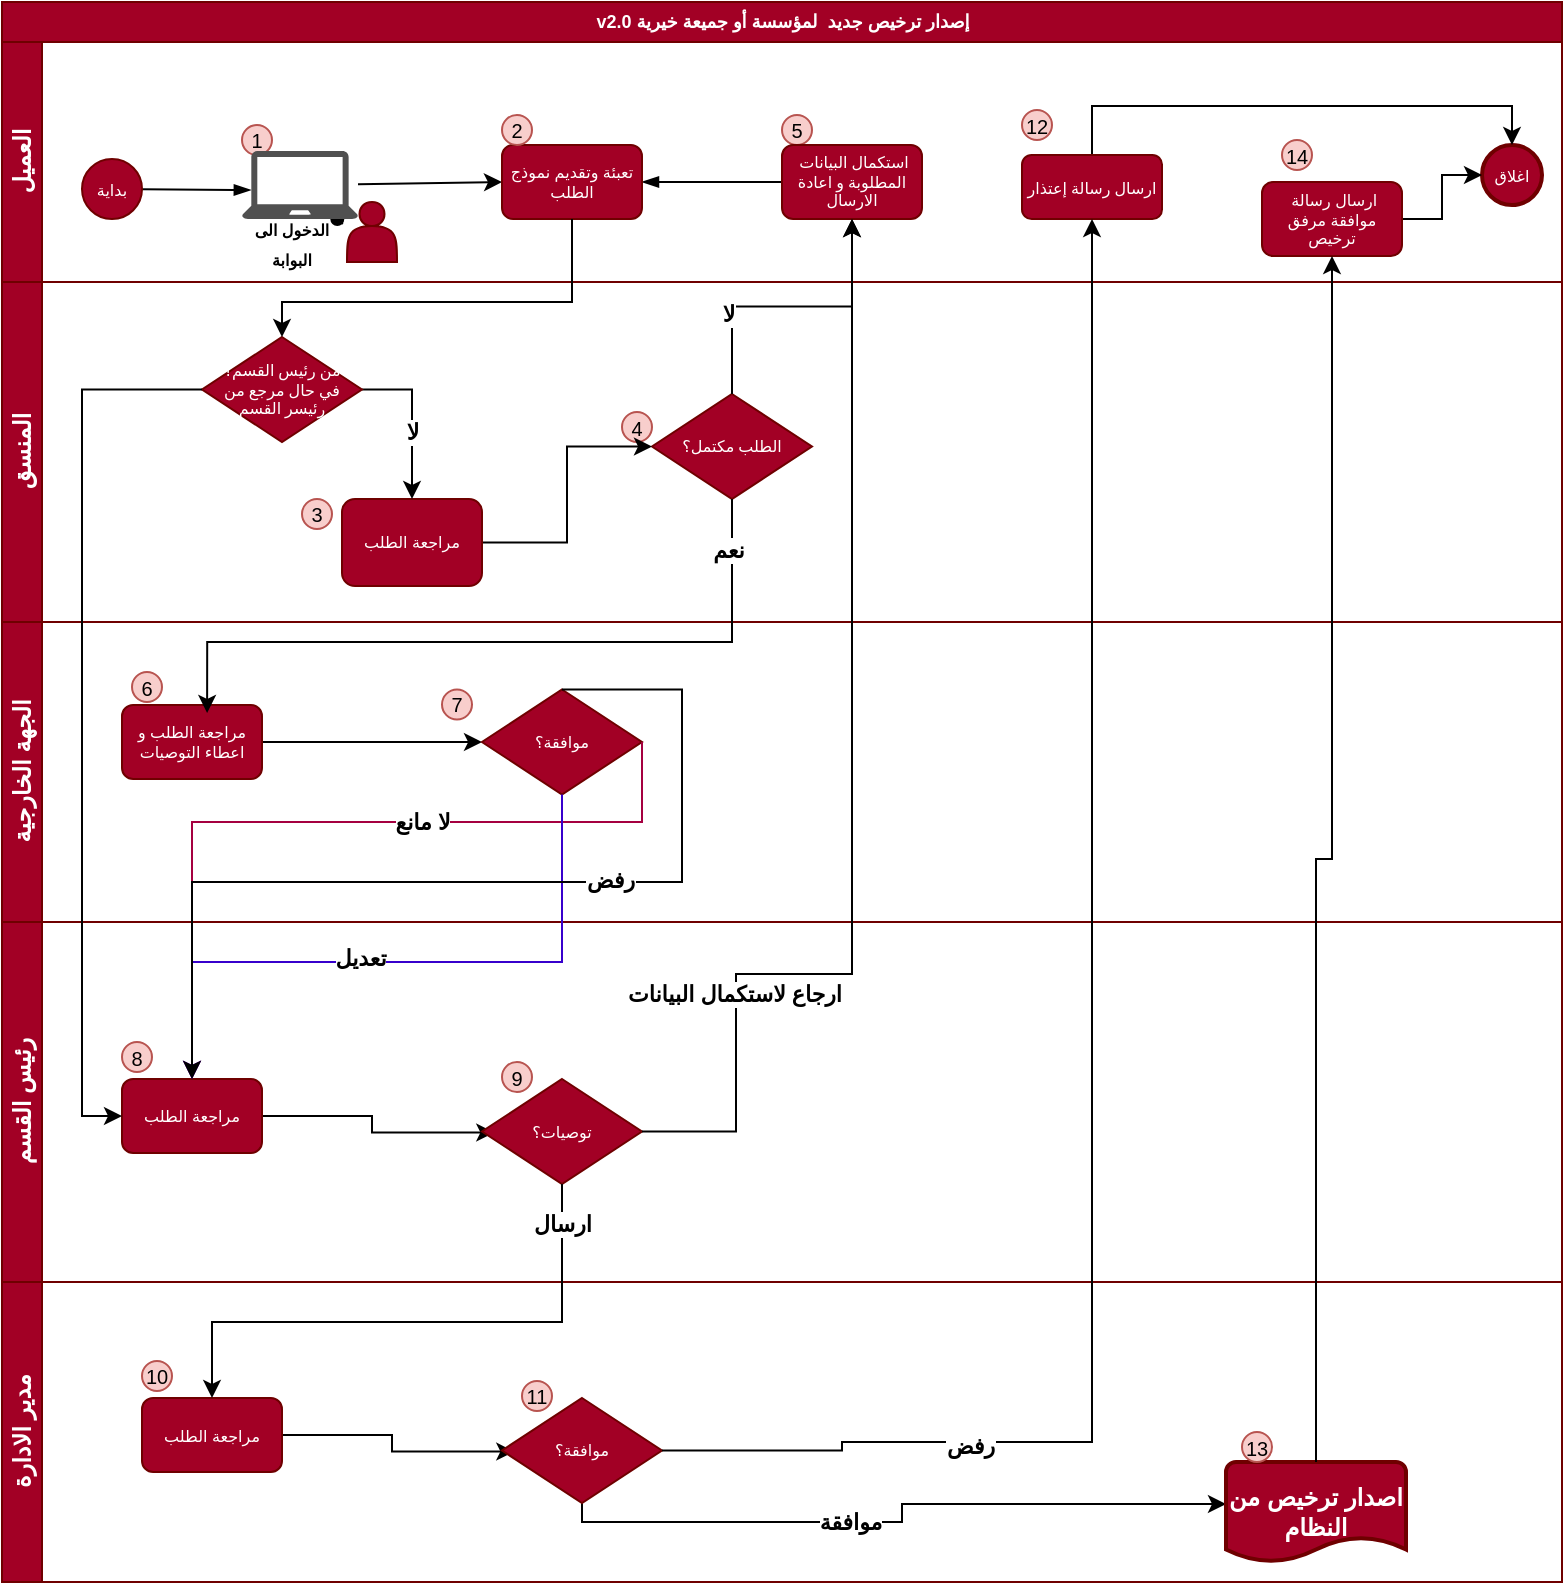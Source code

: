 <mxfile version="13.9.1" type="device"><diagram id="c7488fd3-1785-93aa-aadb-54a6760d102a" name="Page-1"><mxGraphModel dx="849" dy="380" grid="1" gridSize="10" guides="1" tooltips="1" connect="1" arrows="1" fold="1" page="1" pageScale="1" pageWidth="1654" pageHeight="1169" background="#ffffff" math="0" shadow="0"><root><mxCell id="0"/><mxCell id="1" parent="0"/><mxCell id="2b4e8129b02d487f-1" value="&lt;span lang=&quot;AR-SA&quot; dir=&quot;RTL&quot; style=&quot;line-height: 107% ; font-family: &amp;#34;dubai&amp;#34; , sans-serif&quot;&gt;&lt;font style=&quot;font-size: 9px&quot;&gt;إصدار ترخيص جديد&amp;nbsp; لمؤسسة أو جميعة خيرية v2.0&lt;/font&gt;&lt;/span&gt;" style="swimlane;html=1;childLayout=stackLayout;horizontal=1;startSize=20;horizontalStack=0;rounded=0;shadow=0;labelBackgroundColor=none;strokeWidth=1;fontFamily=Verdana;fontSize=8;align=center;fillColor=#a20025;strokeColor=#6F0000;fontColor=#ffffff;" parent="1" vertex="1"><mxGeometry x="170" y="80" width="780" height="790" as="geometry"><mxRectangle x="170" y="80" width="280" height="20" as="alternateBounds"/></mxGeometry></mxCell><mxCell id="2b4e8129b02d487f-2" value="العميل" style="swimlane;html=1;startSize=20;horizontal=0;fillColor=#a20025;strokeColor=#6F0000;fontColor=#ffffff;" parent="2b4e8129b02d487f-1" vertex="1"><mxGeometry y="20" width="780" height="120" as="geometry"/></mxCell><mxCell id="KPhhI4xXO0q0EvICIsSK-14" style="edgeStyle=none;rounded=0;jumpStyle=none;orthogonalLoop=1;jettySize=auto;html=1;entryX=1;entryY=0.5;entryDx=0;entryDy=0;endArrow=blockThin;endFill=1;" parent="2b4e8129b02d487f-2" source="2b4e8129b02d487f-9" target="2b4e8129b02d487f-7" edge="1"><mxGeometry relative="1" as="geometry"/></mxCell><mxCell id="KPhhI4xXO0q0EvICIsSK-11" style="edgeStyle=none;rounded=0;jumpStyle=none;orthogonalLoop=1;jettySize=auto;html=1;entryX=0;entryY=0.5;entryDx=0;entryDy=0;endArrow=classic;endFill=1;" parent="2b4e8129b02d487f-2" source="KPhhI4xXO0q0EvICIsSK-3" target="2b4e8129b02d487f-7" edge="1"><mxGeometry relative="1" as="geometry"/></mxCell><mxCell id="KPhhI4xXO0q0EvICIsSK-13" style="edgeStyle=none;rounded=0;jumpStyle=none;orthogonalLoop=1;jettySize=auto;html=1;entryX=0.076;entryY=0.575;entryDx=0;entryDy=0;entryPerimeter=0;endArrow=blockThin;endFill=1;" parent="2b4e8129b02d487f-2" source="2b4e8129b02d487f-5" target="KPhhI4xXO0q0EvICIsSK-3" edge="1"><mxGeometry relative="1" as="geometry"/></mxCell><mxCell id="KPhhI4xXO0q0EvICIsSK-5" style="rounded=0;orthogonalLoop=1;jettySize=auto;html=1;jumpStyle=none;endArrow=oval;endFill=1;" parent="2b4e8129b02d487f-2" target="KPhhI4xXO0q0EvICIsSK-3" edge="1"><mxGeometry relative="1" as="geometry"><mxPoint x="170.397" y="91" as="sourcePoint"/></mxGeometry></mxCell><mxCell id="2vPmhwO70LCvBUlOEUrR-253" value="&lt;font style=&quot;font-size: 10px&quot;&gt;14&lt;/font&gt;" style="ellipse;whiteSpace=wrap;html=1;aspect=fixed;fillColor=#f8cecc;strokeColor=#b85450;" parent="2b4e8129b02d487f-2" vertex="1"><mxGeometry x="640" y="49" width="15" height="15" as="geometry"/></mxCell><mxCell id="KPhhI4xXO0q0EvICIsSK-12" value="&lt;font style=&quot;font-size: 10px&quot;&gt;5&lt;/font&gt;" style="ellipse;whiteSpace=wrap;html=1;aspect=fixed;fillColor=#f8cecc;strokeColor=#b85450;" parent="2b4e8129b02d487f-2" vertex="1"><mxGeometry x="390" y="36.5" width="15" height="15" as="geometry"/></mxCell><mxCell id="2b4e8129b02d487f-11" value="اغلاق" style="ellipse;whiteSpace=wrap;html=1;rounded=0;shadow=0;labelBackgroundColor=none;strokeWidth=2;fontFamily=Verdana;fontSize=8;align=center;fillColor=#a20025;strokeColor=#6F0000;fontColor=#ffffff;" parent="2b4e8129b02d487f-2" vertex="1"><mxGeometry x="740" y="51.5" width="30" height="30" as="geometry"/></mxCell><mxCell id="2b4e8129b02d487f-9" value="استكمال البيانات&amp;nbsp; المطلوبة و اعادة الارسال" style="rounded=1;whiteSpace=wrap;html=1;shadow=0;labelBackgroundColor=none;strokeWidth=1;fontFamily=Verdana;fontSize=8;align=center;fillColor=#a20025;strokeColor=#6F0000;fontColor=#ffffff;" parent="2b4e8129b02d487f-2" vertex="1"><mxGeometry x="390" y="51.5" width="70" height="37" as="geometry"/></mxCell><mxCell id="9qjWYKIaZQUtVUHGMUiL-29" style="edgeStyle=orthogonalEdgeStyle;rounded=0;orthogonalLoop=1;jettySize=auto;html=1;" parent="2b4e8129b02d487f-2" source="2vPmhwO70LCvBUlOEUrR-237" target="2b4e8129b02d487f-11" edge="1"><mxGeometry relative="1" as="geometry"/></mxCell><mxCell id="2vPmhwO70LCvBUlOEUrR-237" value="&lt;font face=&quot;dubai, sans-serif&quot;&gt;&amp;nbsp;ارسال رسالة موافقة مرفق ترخيص&lt;/font&gt;" style="rounded=1;whiteSpace=wrap;html=1;shadow=0;labelBackgroundColor=none;strokeWidth=1;fontFamily=Verdana;fontSize=8;align=center;fillColor=#a20025;strokeColor=#6F0000;fontColor=#ffffff;" parent="2b4e8129b02d487f-2" vertex="1"><mxGeometry x="630" y="70" width="70" height="37" as="geometry"/></mxCell><mxCell id="2b4e8129b02d487f-5" value="بداية" style="ellipse;whiteSpace=wrap;html=1;rounded=0;shadow=0;labelBackgroundColor=none;strokeWidth=1;fontFamily=Verdana;fontSize=8;align=center;fillColor=#a20025;strokeColor=#6F0000;fontColor=#ffffff;" parent="2b4e8129b02d487f-2" vertex="1"><mxGeometry x="40" y="58.5" width="30" height="30" as="geometry"/></mxCell><mxCell id="KPhhI4xXO0q0EvICIsSK-7" value="&lt;font style=&quot;font-size: 10px&quot;&gt;1&lt;/font&gt;" style="ellipse;whiteSpace=wrap;html=1;aspect=fixed;fillColor=#f8cecc;strokeColor=#b85450;" parent="2b4e8129b02d487f-2" vertex="1"><mxGeometry x="120" y="41.5" width="15" height="15" as="geometry"/></mxCell><mxCell id="KPhhI4xXO0q0EvICIsSK-3" value="" style="pointerEvents=1;shadow=0;dashed=0;html=1;strokeColor=none;fillColor=#505050;labelPosition=center;verticalLabelPosition=bottom;verticalAlign=top;outlineConnect=0;align=center;shape=mxgraph.office.devices.laptop;" parent="2b4e8129b02d487f-2" vertex="1"><mxGeometry x="120" y="54.5" width="58" height="34" as="geometry"/></mxCell><mxCell id="2b4e8129b02d487f-7" value="&lt;font face=&quot;dubai, sans-serif&quot;&gt;تعبئة وتقديم نموذج الطلب&lt;/font&gt;" style="rounded=1;whiteSpace=wrap;html=1;shadow=0;labelBackgroundColor=none;strokeWidth=1;fontFamily=Verdana;fontSize=8;align=center;fillColor=#a20025;strokeColor=#6F0000;fontColor=#ffffff;" parent="2b4e8129b02d487f-2" vertex="1"><mxGeometry x="250" y="51.5" width="70" height="37" as="geometry"/></mxCell><mxCell id="KPhhI4xXO0q0EvICIsSK-10" value="&lt;font style=&quot;font-size: 10px&quot;&gt;2&lt;/font&gt;" style="ellipse;whiteSpace=wrap;html=1;aspect=fixed;fillColor=#f8cecc;strokeColor=#b85450;" parent="2b4e8129b02d487f-2" vertex="1"><mxGeometry x="250" y="36.5" width="15" height="15" as="geometry"/></mxCell><mxCell id="2vPmhwO70LCvBUlOEUrR-254" value="&lt;font style=&quot;font-size: 10px&quot;&gt;12&lt;/font&gt;" style="ellipse;whiteSpace=wrap;html=1;aspect=fixed;fillColor=#f8cecc;strokeColor=#b85450;" parent="2b4e8129b02d487f-2" vertex="1"><mxGeometry x="510" y="34" width="15" height="15" as="geometry"/></mxCell><mxCell id="9qjWYKIaZQUtVUHGMUiL-28" style="edgeStyle=orthogonalEdgeStyle;rounded=0;orthogonalLoop=1;jettySize=auto;html=1;entryX=0.5;entryY=0;entryDx=0;entryDy=0;" parent="2b4e8129b02d487f-2" source="2vPmhwO70LCvBUlOEUrR-251" target="2b4e8129b02d487f-11" edge="1"><mxGeometry relative="1" as="geometry"><Array as="points"><mxPoint x="545" y="32"/><mxPoint x="755" y="32"/></Array></mxGeometry></mxCell><mxCell id="2vPmhwO70LCvBUlOEUrR-251" value="ارسال رسالة إعتذار" style="whiteSpace=wrap;html=1;rounded=1;shadow=0;fontFamily=Verdana;fontSize=8;fontColor=#ffffff;strokeColor=#6F0000;strokeWidth=1;fillColor=#a20025;" parent="2b4e8129b02d487f-2" vertex="1"><mxGeometry x="510" y="56.5" width="70" height="32" as="geometry"/></mxCell><mxCell id="2vPmhwO70LCvBUlOEUrR-1" value="" style="shape=actor;whiteSpace=wrap;html=1;fillColor=#a20025;strokeColor=#6F0000;fontColor=#ffffff;" parent="2b4e8129b02d487f-2" vertex="1"><mxGeometry x="172.5" y="80" width="25" height="30" as="geometry"/></mxCell><mxCell id="KPhhI4xXO0q0EvICIsSK-6" value="&lt;font style=&quot;font-size: 8px&quot;&gt;&lt;b&gt;الدخول الى البوابة&lt;/b&gt;&lt;/font&gt;" style="text;html=1;strokeColor=none;fillColor=none;align=center;verticalAlign=middle;whiteSpace=wrap;rounded=0;" parent="2b4e8129b02d487f-2" vertex="1"><mxGeometry x="120" y="90" width="50" height="20" as="geometry"/></mxCell><mxCell id="2b4e8129b02d487f-3" value="المنسق" style="swimlane;html=1;startSize=20;horizontal=0;fillColor=#a20025;strokeColor=#6F0000;fontColor=#ffffff;" parent="2b4e8129b02d487f-1" vertex="1"><mxGeometry y="140" width="780" height="170" as="geometry"><mxRectangle y="140" width="760" height="20" as="alternateBounds"/></mxGeometry></mxCell><mxCell id="2vPmhwO70LCvBUlOEUrR-104" value="&lt;font style=&quot;font-size: 10px&quot;&gt;4&lt;/font&gt;" style="ellipse;whiteSpace=wrap;html=1;aspect=fixed;fillColor=#f8cecc;strokeColor=#b85450;" parent="2b4e8129b02d487f-3" vertex="1"><mxGeometry x="310" y="65" width="15" height="15" as="geometry"/></mxCell><mxCell id="KPhhI4xXO0q0EvICIsSK-17" value="&lt;font style=&quot;font-size: 10px&quot;&gt;3&lt;/font&gt;" style="ellipse;whiteSpace=wrap;html=1;aspect=fixed;fillColor=#f8cecc;strokeColor=#b85450;" parent="2b4e8129b02d487f-3" vertex="1"><mxGeometry x="150" y="108.5" width="15" height="15" as="geometry"/></mxCell><mxCell id="2vPmhwO70LCvBUlOEUrR-84" value="الطلب مكتمل؟" style="strokeWidth=1;html=1;shape=mxgraph.flowchart.decision;whiteSpace=wrap;rounded=1;shadow=0;labelBackgroundColor=none;fontFamily=Verdana;fontSize=8;align=center;fillColor=#a20025;strokeColor=#6F0000;fontColor=#ffffff;" parent="2b4e8129b02d487f-3" vertex="1"><mxGeometry x="325" y="56" width="80" height="52.5" as="geometry"/></mxCell><mxCell id="NlYpHI1q_w7bWbI7-Xtg-11" style="edgeStyle=orthogonalEdgeStyle;rounded=0;orthogonalLoop=1;jettySize=auto;html=1;" parent="2b4e8129b02d487f-3" source="2b4e8129b02d487f-12" target="2vPmhwO70LCvBUlOEUrR-84" edge="1"><mxGeometry relative="1" as="geometry"/></mxCell><mxCell id="2b4e8129b02d487f-12" value="&lt;font face=&quot;dubai, sans-serif&quot;&gt;مراجعة الطلب&lt;/font&gt;" style="rounded=1;whiteSpace=wrap;html=1;shadow=0;labelBackgroundColor=none;strokeWidth=1;fontFamily=Verdana;fontSize=8;align=center;fillColor=#a20025;strokeColor=#6F0000;fontColor=#ffffff;" parent="2b4e8129b02d487f-3" vertex="1"><mxGeometry x="170" y="108.5" width="70" height="43.5" as="geometry"/></mxCell><mxCell id="NlYpHI1q_w7bWbI7-Xtg-9" style="edgeStyle=orthogonalEdgeStyle;rounded=0;orthogonalLoop=1;jettySize=auto;html=1;exitX=1;exitY=0.5;exitDx=0;exitDy=0;exitPerimeter=0;" parent="2b4e8129b02d487f-3" source="NlYpHI1q_w7bWbI7-Xtg-1" target="2b4e8129b02d487f-12" edge="1"><mxGeometry relative="1" as="geometry"/></mxCell><mxCell id="NlYpHI1q_w7bWbI7-Xtg-10" value="&lt;b&gt;لا&lt;/b&gt;" style="edgeLabel;html=1;align=center;verticalAlign=middle;resizable=0;points=[];" parent="NlYpHI1q_w7bWbI7-Xtg-9" vertex="1" connectable="0"><mxGeometry x="0.138" relative="1" as="geometry"><mxPoint as="offset"/></mxGeometry></mxCell><mxCell id="NlYpHI1q_w7bWbI7-Xtg-1" value="من رئيس القسم؟&lt;br&gt;في حال مرجع من رئيسر القسم" style="strokeWidth=1;html=1;shape=mxgraph.flowchart.decision;whiteSpace=wrap;rounded=1;shadow=0;labelBackgroundColor=none;fontFamily=Verdana;fontSize=8;align=center;fillColor=#a20025;strokeColor=#6F0000;fontColor=#ffffff;" parent="2b4e8129b02d487f-3" vertex="1"><mxGeometry x="100" y="27.5" width="80" height="52.5" as="geometry"/></mxCell><mxCell id="2vPmhwO70LCvBUlOEUrR-54" value="الجهة الخارجية" style="swimlane;html=1;startSize=20;horizontal=0;fillColor=#a20025;strokeColor=#6F0000;fontColor=#ffffff;" parent="2b4e8129b02d487f-1" vertex="1"><mxGeometry y="310" width="780" height="150" as="geometry"/></mxCell><mxCell id="2vPmhwO70LCvBUlOEUrR-58" value="&lt;font style=&quot;font-size: 10px&quot;&gt;6&lt;/font&gt;" style="ellipse;whiteSpace=wrap;html=1;aspect=fixed;fillColor=#f8cecc;strokeColor=#b85450;" parent="2vPmhwO70LCvBUlOEUrR-54" vertex="1"><mxGeometry x="65" y="25" width="15" height="15" as="geometry"/></mxCell><mxCell id="2vPmhwO70LCvBUlOEUrR-109" style="edgeStyle=orthogonalEdgeStyle;rounded=0;orthogonalLoop=1;jettySize=auto;html=1;fontSize=8;" parent="2vPmhwO70LCvBUlOEUrR-54" source="2vPmhwO70LCvBUlOEUrR-59" target="2vPmhwO70LCvBUlOEUrR-108" edge="1"><mxGeometry relative="1" as="geometry"/></mxCell><mxCell id="2vPmhwO70LCvBUlOEUrR-112" value="&lt;font style=&quot;font-size: 10px&quot;&gt;7&lt;/font&gt;" style="ellipse;whiteSpace=wrap;html=1;aspect=fixed;fillColor=#f8cecc;strokeColor=#b85450;" parent="2vPmhwO70LCvBUlOEUrR-54" vertex="1"><mxGeometry x="220" y="33.75" width="15" height="15" as="geometry"/></mxCell><mxCell id="2vPmhwO70LCvBUlOEUrR-108" value="موافقة؟" style="strokeWidth=1;html=1;shape=mxgraph.flowchart.decision;whiteSpace=wrap;rounded=1;shadow=0;labelBackgroundColor=none;fontFamily=Verdana;fontSize=8;align=center;fillColor=#a20025;strokeColor=#6F0000;fontColor=#ffffff;" parent="2vPmhwO70LCvBUlOEUrR-54" vertex="1"><mxGeometry x="240" y="33.75" width="80" height="52.5" as="geometry"/></mxCell><mxCell id="2vPmhwO70LCvBUlOEUrR-59" value="&lt;span lang=&quot;AR-SA&quot; dir=&quot;RTL&quot; style=&quot;line-height: 107% ; font-family: &amp;#34;dubai&amp;#34; , sans-serif&quot;&gt;&lt;font style=&quot;font-size: 8px&quot;&gt;مراجعة الطلب و اعطاء التوصيات&lt;/font&gt;&lt;/span&gt;" style="rounded=1;whiteSpace=wrap;html=1;shadow=0;labelBackgroundColor=none;strokeWidth=1;fontFamily=Verdana;fontSize=8;align=center;fillColor=#a20025;strokeColor=#6F0000;fontColor=#ffffff;" parent="2vPmhwO70LCvBUlOEUrR-54" vertex="1"><mxGeometry x="60" y="41.5" width="70" height="37" as="geometry"/></mxCell><mxCell id="9qjWYKIaZQUtVUHGMUiL-2" style="edgeStyle=orthogonalEdgeStyle;rounded=0;orthogonalLoop=1;jettySize=auto;html=1;entryX=0.5;entryY=1;entryDx=0;entryDy=0;" parent="2b4e8129b02d487f-1" source="2vPmhwO70LCvBUlOEUrR-84" target="2b4e8129b02d487f-9" edge="1"><mxGeometry relative="1" as="geometry"/></mxCell><mxCell id="9qjWYKIaZQUtVUHGMUiL-3" value="&lt;b&gt;لا&lt;/b&gt;" style="edgeLabel;html=1;align=center;verticalAlign=middle;resizable=0;points=[];" parent="9qjWYKIaZQUtVUHGMUiL-2" vertex="1" connectable="0"><mxGeometry x="-0.454" y="2" relative="1" as="geometry"><mxPoint as="offset"/></mxGeometry></mxCell><mxCell id="Q4lTZ7tScbixVf-MBjZn-1" value="رئيس القسم" style="swimlane;html=1;startSize=20;horizontal=0;fillColor=#a20025;strokeColor=#6F0000;fontColor=#ffffff;" parent="2b4e8129b02d487f-1" vertex="1"><mxGeometry y="460" width="780" height="180" as="geometry"/></mxCell><mxCell id="Q4lTZ7tScbixVf-MBjZn-3" value="&lt;font style=&quot;font-size: 10px&quot;&gt;8&lt;/font&gt;" style="ellipse;whiteSpace=wrap;html=1;aspect=fixed;fillColor=#f8cecc;strokeColor=#b85450;" parent="Q4lTZ7tScbixVf-MBjZn-1" vertex="1"><mxGeometry x="60" y="60" width="15" height="15" as="geometry"/></mxCell><mxCell id="Q4lTZ7tScbixVf-MBjZn-4" value="&lt;font style=&quot;font-size: 10px&quot;&gt;9&lt;/font&gt;" style="ellipse;whiteSpace=wrap;html=1;aspect=fixed;fillColor=#f8cecc;strokeColor=#b85450;" parent="Q4lTZ7tScbixVf-MBjZn-1" vertex="1"><mxGeometry x="250" y="70" width="15" height="15" as="geometry"/></mxCell><mxCell id="Q4lTZ7tScbixVf-MBjZn-5" style="edgeStyle=orthogonalEdgeStyle;rounded=0;orthogonalLoop=1;jettySize=auto;html=1;entryX=0.077;entryY=0.51;entryDx=0;entryDy=0;entryPerimeter=0;" parent="Q4lTZ7tScbixVf-MBjZn-1" source="Q4lTZ7tScbixVf-MBjZn-7" target="Q4lTZ7tScbixVf-MBjZn-10" edge="1"><mxGeometry relative="1" as="geometry"/></mxCell><mxCell id="Q4lTZ7tScbixVf-MBjZn-7" value="&lt;span lang=&quot;AR-SA&quot; dir=&quot;RTL&quot; style=&quot;line-height: 107% ; font-family: &amp;#34;dubai&amp;#34; , sans-serif&quot;&gt;&lt;font style=&quot;font-size: 8px&quot;&gt;مراجعة الطلب&lt;/font&gt;&lt;/span&gt;" style="rounded=1;whiteSpace=wrap;html=1;shadow=0;labelBackgroundColor=none;strokeWidth=1;fontFamily=Verdana;fontSize=8;align=center;fillColor=#a20025;strokeColor=#6F0000;fontColor=#ffffff;" parent="Q4lTZ7tScbixVf-MBjZn-1" vertex="1"><mxGeometry x="60" y="78.5" width="70" height="37" as="geometry"/></mxCell><mxCell id="Q4lTZ7tScbixVf-MBjZn-10" value="توصيات؟" style="strokeWidth=1;html=1;shape=mxgraph.flowchart.decision;whiteSpace=wrap;rounded=1;shadow=0;labelBackgroundColor=none;fontFamily=Verdana;fontSize=8;align=center;fillColor=#a20025;strokeColor=#6F0000;fontColor=#ffffff;" parent="Q4lTZ7tScbixVf-MBjZn-1" vertex="1"><mxGeometry x="240" y="78.5" width="80" height="52.5" as="geometry"/></mxCell><mxCell id="Q4lTZ7tScbixVf-MBjZn-11" style="edgeStyle=orthogonalEdgeStyle;rounded=0;orthogonalLoop=1;jettySize=auto;html=1;exitX=1;exitY=0.5;exitDx=0;exitDy=0;exitPerimeter=0;fillColor=#d80073;strokeColor=#A50040;" parent="2b4e8129b02d487f-1" source="2vPmhwO70LCvBUlOEUrR-108" target="Q4lTZ7tScbixVf-MBjZn-7" edge="1"><mxGeometry relative="1" as="geometry"><Array as="points"><mxPoint x="320" y="410"/><mxPoint x="95" y="410"/></Array></mxGeometry></mxCell><mxCell id="Q4lTZ7tScbixVf-MBjZn-12" value="&lt;b&gt;لا مانع&lt;/b&gt;" style="edgeLabel;html=1;align=center;verticalAlign=middle;resizable=0;points=[];" parent="Q4lTZ7tScbixVf-MBjZn-11" vertex="1" connectable="0"><mxGeometry x="-0.238" relative="1" as="geometry"><mxPoint as="offset"/></mxGeometry></mxCell><mxCell id="Q4lTZ7tScbixVf-MBjZn-15" style="edgeStyle=orthogonalEdgeStyle;rounded=0;orthogonalLoop=1;jettySize=auto;html=1;fillColor=#6a00ff;strokeColor=#3700CC;" parent="2b4e8129b02d487f-1" source="2vPmhwO70LCvBUlOEUrR-108" target="Q4lTZ7tScbixVf-MBjZn-7" edge="1"><mxGeometry relative="1" as="geometry"><Array as="points"><mxPoint x="280" y="480"/><mxPoint x="95" y="480"/></Array></mxGeometry></mxCell><mxCell id="Q4lTZ7tScbixVf-MBjZn-16" value="&lt;b&gt;تعديل&lt;/b&gt;" style="edgeLabel;html=1;align=center;verticalAlign=middle;resizable=0;points=[];" parent="Q4lTZ7tScbixVf-MBjZn-15" vertex="1" connectable="0"><mxGeometry x="0.13" y="-2" relative="1" as="geometry"><mxPoint as="offset"/></mxGeometry></mxCell><mxCell id="NlYpHI1q_w7bWbI7-Xtg-8" style="edgeStyle=orthogonalEdgeStyle;rounded=0;orthogonalLoop=1;jettySize=auto;html=1;entryX=0.5;entryY=0;entryDx=0;entryDy=0;entryPerimeter=0;" parent="2b4e8129b02d487f-1" source="2b4e8129b02d487f-7" target="NlYpHI1q_w7bWbI7-Xtg-1" edge="1"><mxGeometry relative="1" as="geometry"><Array as="points"><mxPoint x="285" y="150"/><mxPoint x="140" y="150"/></Array></mxGeometry></mxCell><mxCell id="NlYpHI1q_w7bWbI7-Xtg-12" style="edgeStyle=orthogonalEdgeStyle;rounded=0;orthogonalLoop=1;jettySize=auto;html=1;" parent="2b4e8129b02d487f-1" source="NlYpHI1q_w7bWbI7-Xtg-1" target="Q4lTZ7tScbixVf-MBjZn-7" edge="1"><mxGeometry relative="1" as="geometry"><Array as="points"><mxPoint x="40" y="194"/><mxPoint x="40" y="557"/></Array></mxGeometry></mxCell><mxCell id="NlYpHI1q_w7bWbI7-Xtg-13" style="edgeStyle=orthogonalEdgeStyle;rounded=0;orthogonalLoop=1;jettySize=auto;html=1;entryX=0.5;entryY=0;entryDx=0;entryDy=0;exitX=0.5;exitY=0;exitDx=0;exitDy=0;exitPerimeter=0;" parent="2b4e8129b02d487f-1" source="2vPmhwO70LCvBUlOEUrR-108" target="Q4lTZ7tScbixVf-MBjZn-7" edge="1"><mxGeometry relative="1" as="geometry"><Array as="points"><mxPoint x="340" y="344"/><mxPoint x="340" y="440"/><mxPoint x="95" y="440"/></Array></mxGeometry></mxCell><mxCell id="NlYpHI1q_w7bWbI7-Xtg-14" value="&lt;b&gt;رفض&lt;/b&gt;" style="edgeLabel;html=1;align=center;verticalAlign=middle;resizable=0;points=[];" parent="NlYpHI1q_w7bWbI7-Xtg-13" vertex="1" connectable="0"><mxGeometry x="-0.231" y="-1" relative="1" as="geometry"><mxPoint as="offset"/></mxGeometry></mxCell><mxCell id="Q4lTZ7tScbixVf-MBjZn-17" style="edgeStyle=orthogonalEdgeStyle;rounded=0;orthogonalLoop=1;jettySize=auto;html=1;entryX=0.5;entryY=1;entryDx=0;entryDy=0;" parent="2b4e8129b02d487f-1" source="Q4lTZ7tScbixVf-MBjZn-10" target="2b4e8129b02d487f-9" edge="1"><mxGeometry relative="1" as="geometry"><Array as="points"><mxPoint x="367" y="565"/><mxPoint x="367" y="486"/><mxPoint x="425" y="486"/></Array><mxPoint x="337.48" y="590.999" as="sourcePoint"/><mxPoint x="442.514" y="134.74" as="targetPoint"/></mxGeometry></mxCell><mxCell id="Q4lTZ7tScbixVf-MBjZn-18" value="&lt;b&gt;ارجاع لاستكمال البيانات&lt;/b&gt;" style="edgeLabel;html=1;align=center;verticalAlign=middle;resizable=0;points=[];" parent="Q4lTZ7tScbixVf-MBjZn-17" vertex="1" connectable="0"><mxGeometry x="-0.586" y="1" relative="1" as="geometry"><mxPoint as="offset"/></mxGeometry></mxCell><mxCell id="NlYpHI1q_w7bWbI7-Xtg-15" value="مدير الادارة" style="swimlane;html=1;startSize=20;horizontal=0;fillColor=#a20025;strokeColor=#6F0000;fontColor=#ffffff;" parent="2b4e8129b02d487f-1" vertex="1"><mxGeometry y="640" width="780" height="150" as="geometry"/></mxCell><mxCell id="NlYpHI1q_w7bWbI7-Xtg-16" value="&lt;font style=&quot;font-size: 10px&quot;&gt;10&lt;/font&gt;" style="ellipse;whiteSpace=wrap;html=1;aspect=fixed;fillColor=#f8cecc;strokeColor=#b85450;" parent="NlYpHI1q_w7bWbI7-Xtg-15" vertex="1"><mxGeometry x="70" y="39.5" width="15" height="15" as="geometry"/></mxCell><mxCell id="NlYpHI1q_w7bWbI7-Xtg-17" value="&lt;font style=&quot;font-size: 10px&quot;&gt;11&lt;/font&gt;" style="ellipse;whiteSpace=wrap;html=1;aspect=fixed;fillColor=#f8cecc;strokeColor=#b85450;" parent="NlYpHI1q_w7bWbI7-Xtg-15" vertex="1"><mxGeometry x="260" y="49.5" width="15" height="15" as="geometry"/></mxCell><mxCell id="NlYpHI1q_w7bWbI7-Xtg-18" style="edgeStyle=orthogonalEdgeStyle;rounded=0;orthogonalLoop=1;jettySize=auto;html=1;entryX=0.077;entryY=0.51;entryDx=0;entryDy=0;entryPerimeter=0;" parent="NlYpHI1q_w7bWbI7-Xtg-15" source="NlYpHI1q_w7bWbI7-Xtg-19" target="NlYpHI1q_w7bWbI7-Xtg-20" edge="1"><mxGeometry relative="1" as="geometry"/></mxCell><mxCell id="NlYpHI1q_w7bWbI7-Xtg-19" value="&lt;span lang=&quot;AR-SA&quot; dir=&quot;RTL&quot; style=&quot;line-height: 107% ; font-family: &amp;#34;dubai&amp;#34; , sans-serif&quot;&gt;&lt;font style=&quot;font-size: 8px&quot;&gt;مراجعة الطلب&lt;/font&gt;&lt;/span&gt;" style="rounded=1;whiteSpace=wrap;html=1;shadow=0;labelBackgroundColor=none;strokeWidth=1;fontFamily=Verdana;fontSize=8;align=center;fillColor=#a20025;strokeColor=#6F0000;fontColor=#ffffff;" parent="NlYpHI1q_w7bWbI7-Xtg-15" vertex="1"><mxGeometry x="70" y="58.0" width="70" height="37" as="geometry"/></mxCell><mxCell id="NlYpHI1q_w7bWbI7-Xtg-26" style="edgeStyle=orthogonalEdgeStyle;rounded=0;orthogonalLoop=1;jettySize=auto;html=1;" parent="NlYpHI1q_w7bWbI7-Xtg-15" source="NlYpHI1q_w7bWbI7-Xtg-20" target="NlYpHI1q_w7bWbI7-Xtg-25" edge="1"><mxGeometry relative="1" as="geometry"><Array as="points"><mxPoint x="290" y="120"/><mxPoint x="450" y="120"/><mxPoint x="450" y="111"/></Array></mxGeometry></mxCell><mxCell id="NlYpHI1q_w7bWbI7-Xtg-29" value="&lt;b&gt;موافقة&lt;/b&gt;" style="edgeLabel;html=1;align=center;verticalAlign=middle;resizable=0;points=[];" parent="NlYpHI1q_w7bWbI7-Xtg-26" vertex="1" connectable="0"><mxGeometry x="-0.161" relative="1" as="geometry"><mxPoint as="offset"/></mxGeometry></mxCell><mxCell id="NlYpHI1q_w7bWbI7-Xtg-20" value="موافقة؟" style="strokeWidth=1;html=1;shape=mxgraph.flowchart.decision;whiteSpace=wrap;rounded=1;shadow=0;labelBackgroundColor=none;fontFamily=Verdana;fontSize=8;align=center;fillColor=#a20025;strokeColor=#6F0000;fontColor=#ffffff;" parent="NlYpHI1q_w7bWbI7-Xtg-15" vertex="1"><mxGeometry x="250" y="58" width="80" height="52.5" as="geometry"/></mxCell><mxCell id="NlYpHI1q_w7bWbI7-Xtg-25" value="&lt;b&gt;اصدار ترخيص من النظام&lt;/b&gt;" style="strokeWidth=2;html=1;shape=mxgraph.flowchart.document2;whiteSpace=wrap;size=0.25;fillColor=#a20025;strokeColor=#6F0000;fontColor=#ffffff;" parent="NlYpHI1q_w7bWbI7-Xtg-15" vertex="1"><mxGeometry x="612" y="90" width="90" height="50" as="geometry"/></mxCell><mxCell id="NlYpHI1q_w7bWbI7-Xtg-30" value="&lt;font style=&quot;font-size: 10px&quot;&gt;13&lt;/font&gt;" style="ellipse;whiteSpace=wrap;html=1;aspect=fixed;fillColor=#f8cecc;strokeColor=#b85450;" parent="NlYpHI1q_w7bWbI7-Xtg-15" vertex="1"><mxGeometry x="620" y="75" width="15" height="15" as="geometry"/></mxCell><mxCell id="NlYpHI1q_w7bWbI7-Xtg-21" style="edgeStyle=orthogonalEdgeStyle;rounded=0;orthogonalLoop=1;jettySize=auto;html=1;" parent="2b4e8129b02d487f-1" source="Q4lTZ7tScbixVf-MBjZn-10" target="NlYpHI1q_w7bWbI7-Xtg-19" edge="1"><mxGeometry relative="1" as="geometry"><Array as="points"><mxPoint x="280" y="660"/><mxPoint x="105" y="660"/></Array></mxGeometry></mxCell><mxCell id="NlYpHI1q_w7bWbI7-Xtg-27" value="&lt;b&gt;ارسال&lt;/b&gt;" style="edgeLabel;html=1;align=center;verticalAlign=middle;resizable=0;points=[];" parent="NlYpHI1q_w7bWbI7-Xtg-21" vertex="1" connectable="0"><mxGeometry x="-0.857" relative="1" as="geometry"><mxPoint as="offset"/></mxGeometry></mxCell><mxCell id="NlYpHI1q_w7bWbI7-Xtg-22" style="edgeStyle=orthogonalEdgeStyle;rounded=0;orthogonalLoop=1;jettySize=auto;html=1;exitX=1;exitY=0.5;exitDx=0;exitDy=0;exitPerimeter=0;" parent="2b4e8129b02d487f-1" source="NlYpHI1q_w7bWbI7-Xtg-20" target="2vPmhwO70LCvBUlOEUrR-251" edge="1"><mxGeometry relative="1" as="geometry"><Array as="points"><mxPoint x="420" y="724"/><mxPoint x="420" y="720"/><mxPoint x="545" y="720"/></Array></mxGeometry></mxCell><mxCell id="NlYpHI1q_w7bWbI7-Xtg-23" value="&lt;b&gt;رفض&lt;/b&gt;" style="edgeLabel;html=1;align=center;verticalAlign=middle;resizable=0;points=[];" parent="NlYpHI1q_w7bWbI7-Xtg-22" vertex="1" connectable="0"><mxGeometry x="-0.62" y="-2" relative="1" as="geometry"><mxPoint as="offset"/></mxGeometry></mxCell><mxCell id="NlYpHI1q_w7bWbI7-Xtg-28" style="edgeStyle=orthogonalEdgeStyle;rounded=0;orthogonalLoop=1;jettySize=auto;html=1;" parent="2b4e8129b02d487f-1" source="NlYpHI1q_w7bWbI7-Xtg-25" target="2vPmhwO70LCvBUlOEUrR-237" edge="1"><mxGeometry relative="1" as="geometry"/></mxCell><mxCell id="79bHaIBSPakPz-lA5chX-1" style="edgeStyle=orthogonalEdgeStyle;rounded=0;orthogonalLoop=1;jettySize=auto;html=1;entryX=0.608;entryY=0.107;entryDx=0;entryDy=0;entryPerimeter=0;" edge="1" parent="2b4e8129b02d487f-1" source="2vPmhwO70LCvBUlOEUrR-84" target="2vPmhwO70LCvBUlOEUrR-59"><mxGeometry relative="1" as="geometry"><Array as="points"><mxPoint x="365" y="320"/><mxPoint x="103" y="320"/></Array></mxGeometry></mxCell><mxCell id="79bHaIBSPakPz-lA5chX-2" value="&lt;b&gt;نعم&lt;/b&gt;" style="edgeLabel;html=1;align=center;verticalAlign=middle;resizable=0;points=[];" vertex="1" connectable="0" parent="79bHaIBSPakPz-lA5chX-1"><mxGeometry x="-0.864" y="-2" relative="1" as="geometry"><mxPoint as="offset"/></mxGeometry></mxCell></root></mxGraphModel></diagram></mxfile>